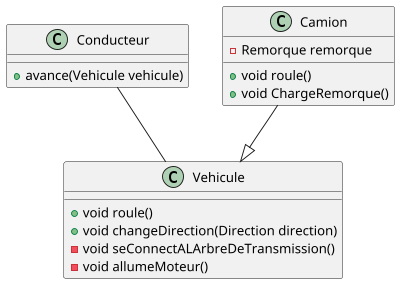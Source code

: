 @startuml polymorphisme
scale 400*400

class Conducteur {
    + avance(Vehicule vehicule)
}

class Vehicule {
    + void roule()
    + void changeDirection(Direction direction)
    - void seConnectALArbreDeTransmission()
    - void allumeMoteur()
}

class Camion {
    - Remorque remorque
    + void roule()
    + void ChargeRemorque()
}

Camion --|> Vehicule
Conducteur -- Vehicule

@enduml